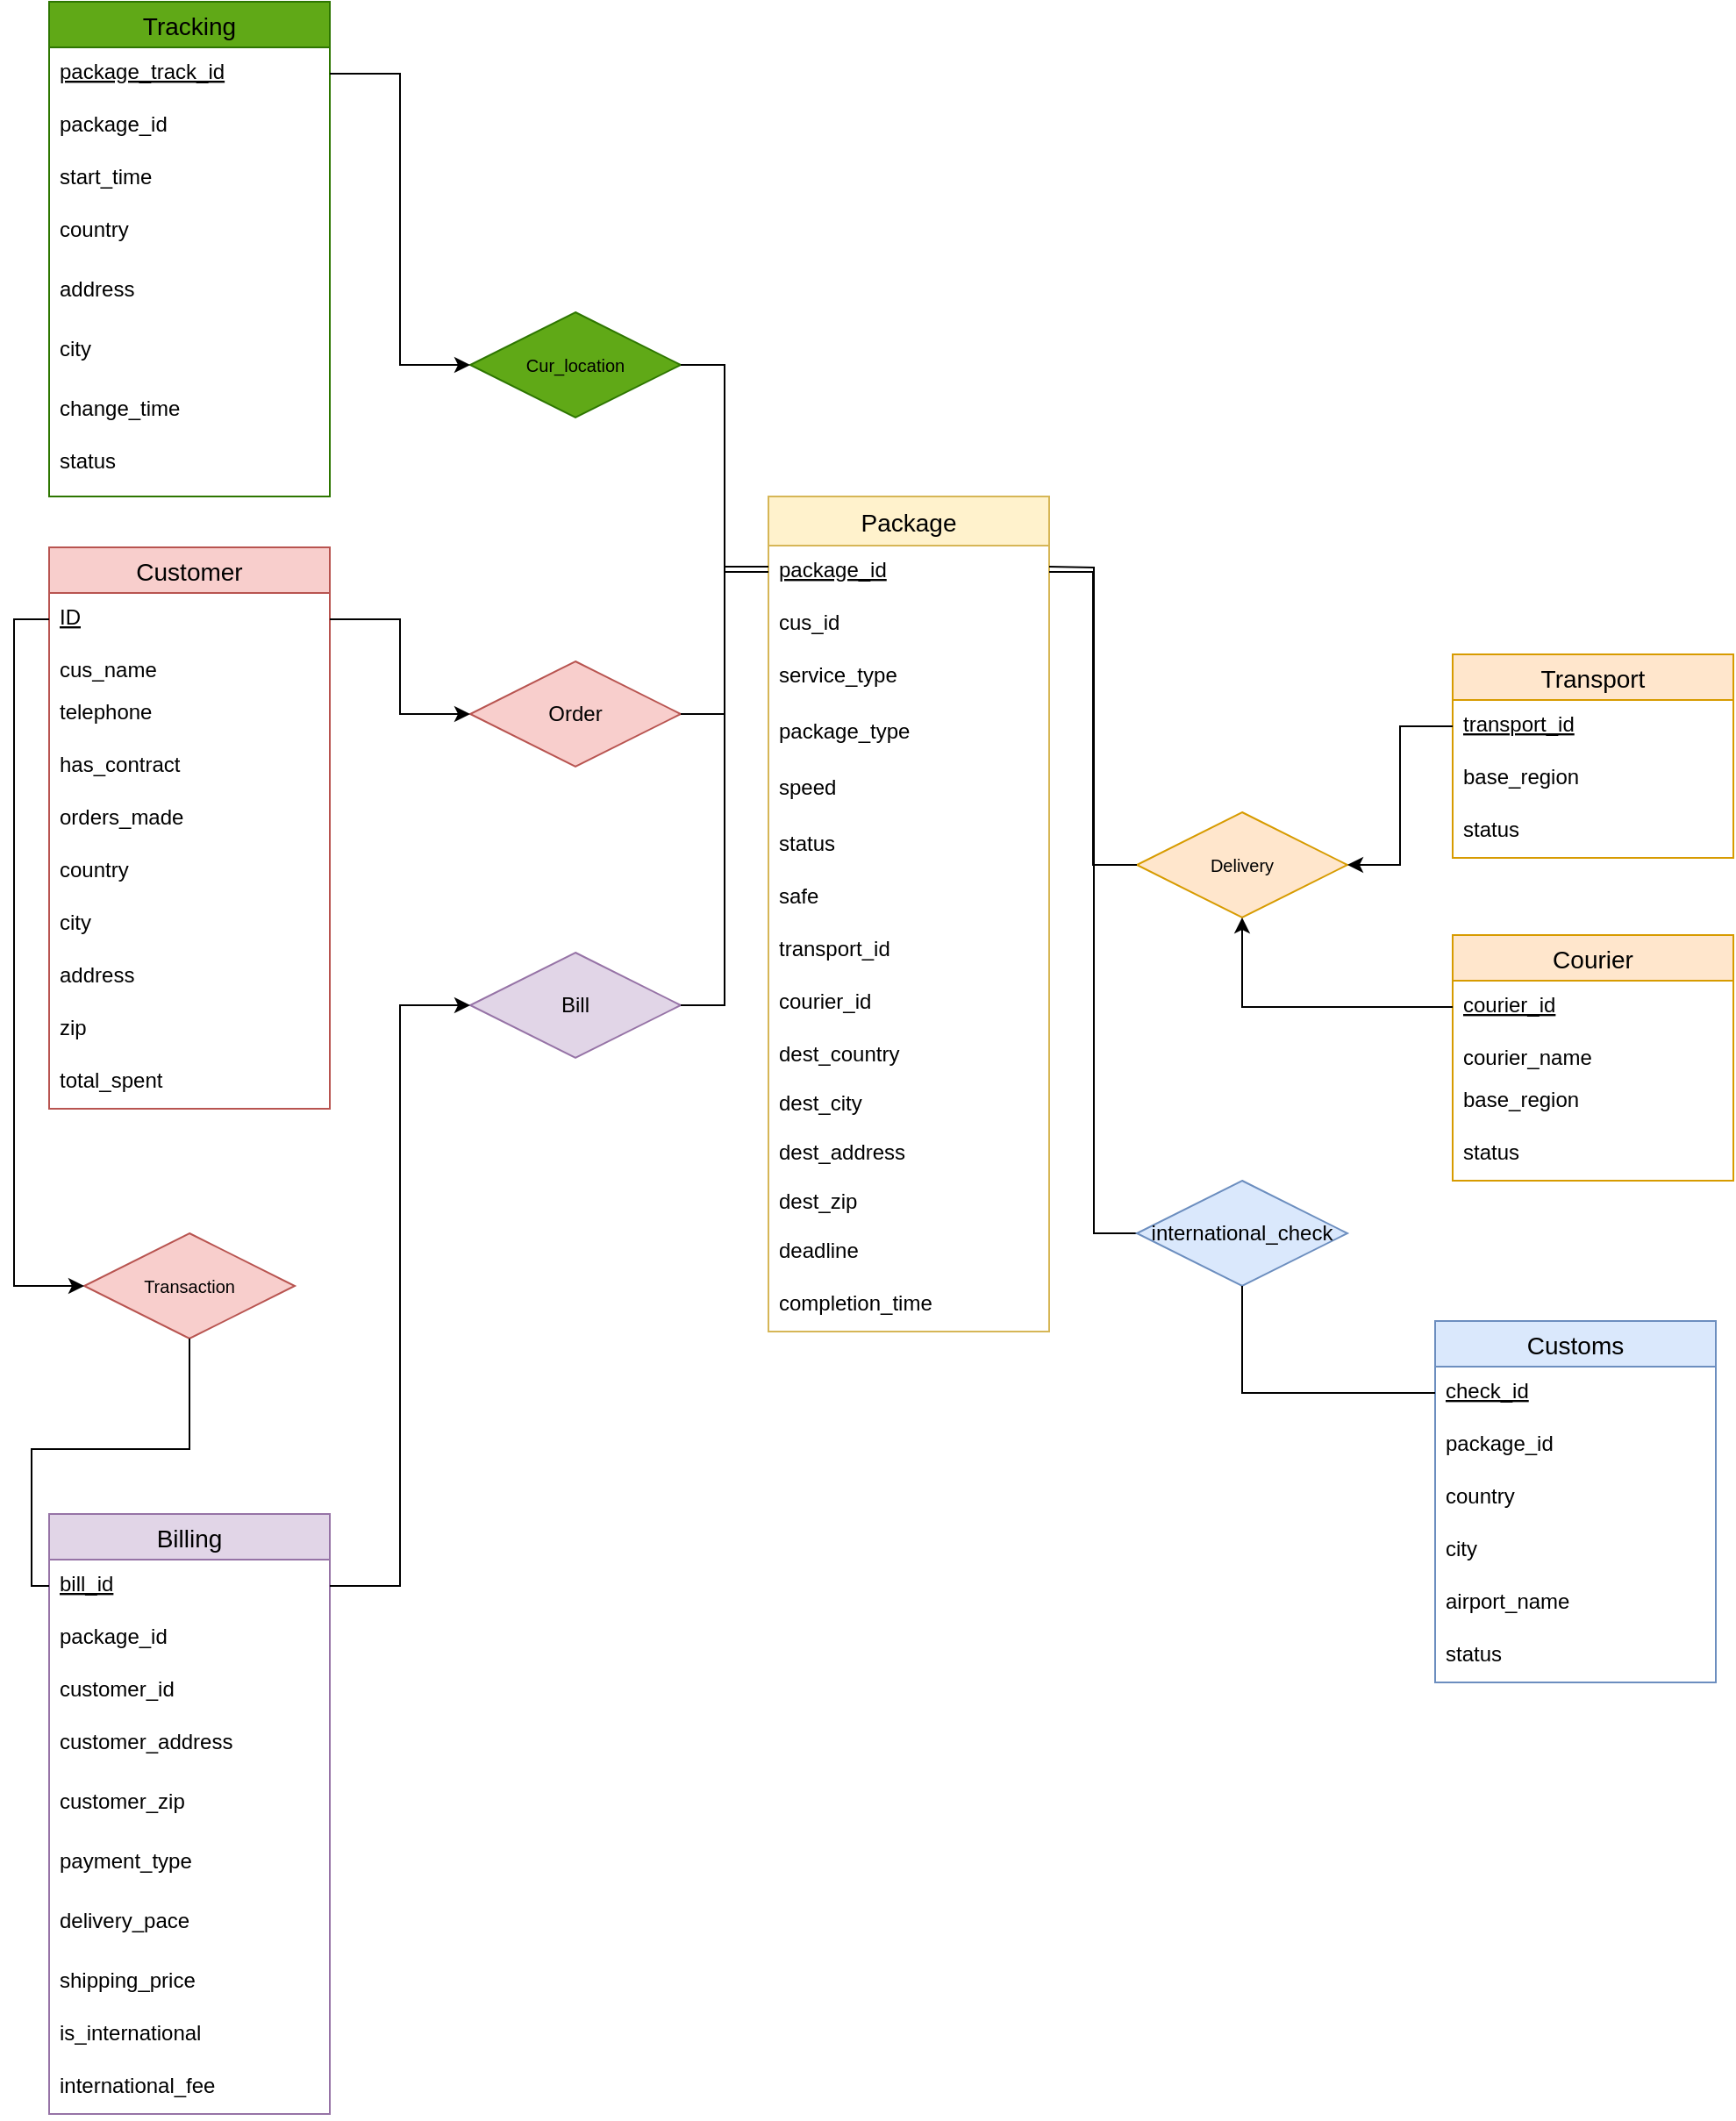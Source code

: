<mxfile version="15.9.1" type="device"><diagram id="koJY8UwnvSbC_d_8Ix5h" name="Page-1"><mxGraphModel dx="1221" dy="1781" grid="1" gridSize="10" guides="1" tooltips="1" connect="1" arrows="1" fold="1" page="1" pageScale="1" pageWidth="850" pageHeight="1100" math="0" shadow="0"><root><mxCell id="0"/><mxCell id="1" parent="0"/><mxCell id="9cZFJjr7PjpNQU2KeQ28-1" value="Customer" style="swimlane;fontStyle=0;childLayout=stackLayout;horizontal=1;startSize=26;horizontalStack=0;resizeParent=1;resizeParentMax=0;resizeLast=0;collapsible=1;marginBottom=0;align=center;fontSize=14;fillColor=#f8cecc;strokeColor=#b85450;" parent="1" vertex="1"><mxGeometry x="60" y="189" width="160" height="320" as="geometry"/></mxCell><mxCell id="9cZFJjr7PjpNQU2KeQ28-3" value="ID" style="text;strokeColor=none;fillColor=none;spacingLeft=4;spacingRight=4;overflow=hidden;rotatable=0;points=[[0,0.5],[1,0.5]];portConstraint=eastwest;fontSize=12;fontStyle=4" parent="9cZFJjr7PjpNQU2KeQ28-1" vertex="1"><mxGeometry y="26" width="160" height="30" as="geometry"/></mxCell><mxCell id="9cZFJjr7PjpNQU2KeQ28-2" value="cus_name" style="text;strokeColor=none;fillColor=none;spacingLeft=4;spacingRight=4;overflow=hidden;rotatable=0;points=[[0,0.5],[1,0.5]];portConstraint=eastwest;fontSize=12;" parent="9cZFJjr7PjpNQU2KeQ28-1" vertex="1"><mxGeometry y="56" width="160" height="24" as="geometry"/></mxCell><mxCell id="9cZFJjr7PjpNQU2KeQ28-4" value="telephone" style="text;strokeColor=none;fillColor=none;spacingLeft=4;spacingRight=4;overflow=hidden;rotatable=0;points=[[0,0.5],[1,0.5]];portConstraint=eastwest;fontSize=12;" parent="9cZFJjr7PjpNQU2KeQ28-1" vertex="1"><mxGeometry y="80" width="160" height="30" as="geometry"/></mxCell><mxCell id="5gE7UW1ZOhuIMJWghKTe-147" value="has_contract" style="text;strokeColor=none;fillColor=none;spacingLeft=4;spacingRight=4;overflow=hidden;rotatable=0;points=[[0,0.5],[1,0.5]];portConstraint=eastwest;fontSize=12;" parent="9cZFJjr7PjpNQU2KeQ28-1" vertex="1"><mxGeometry y="110" width="160" height="30" as="geometry"/></mxCell><mxCell id="uJ6g4mxrUOPwUEhdy2Fn-29" value="orders_made" style="text;strokeColor=none;fillColor=none;spacingLeft=4;spacingRight=4;overflow=hidden;rotatable=0;points=[[0,0.5],[1,0.5]];portConstraint=eastwest;fontSize=12;" vertex="1" parent="9cZFJjr7PjpNQU2KeQ28-1"><mxGeometry y="140" width="160" height="30" as="geometry"/></mxCell><mxCell id="uJ6g4mxrUOPwUEhdy2Fn-10" value="country" style="text;strokeColor=none;fillColor=none;spacingLeft=4;spacingRight=4;overflow=hidden;rotatable=0;points=[[0,0.5],[1,0.5]];portConstraint=eastwest;fontSize=12;" vertex="1" parent="9cZFJjr7PjpNQU2KeQ28-1"><mxGeometry y="170" width="160" height="30" as="geometry"/></mxCell><mxCell id="uJ6g4mxrUOPwUEhdy2Fn-11" value="city" style="text;strokeColor=none;fillColor=none;spacingLeft=4;spacingRight=4;overflow=hidden;rotatable=0;points=[[0,0.5],[1,0.5]];portConstraint=eastwest;fontSize=12;" vertex="1" parent="9cZFJjr7PjpNQU2KeQ28-1"><mxGeometry y="200" width="160" height="30" as="geometry"/></mxCell><mxCell id="9cZFJjr7PjpNQU2KeQ28-6" value="address" style="text;strokeColor=none;fillColor=none;spacingLeft=4;spacingRight=4;overflow=hidden;rotatable=0;points=[[0,0.5],[1,0.5]];portConstraint=eastwest;fontSize=12;" parent="9cZFJjr7PjpNQU2KeQ28-1" vertex="1"><mxGeometry y="230" width="160" height="30" as="geometry"/></mxCell><mxCell id="uJ6g4mxrUOPwUEhdy2Fn-6" value="zip" style="text;strokeColor=none;fillColor=none;spacingLeft=4;spacingRight=4;overflow=hidden;rotatable=0;points=[[0,0.5],[1,0.5]];portConstraint=eastwest;fontSize=12;" vertex="1" parent="9cZFJjr7PjpNQU2KeQ28-1"><mxGeometry y="260" width="160" height="30" as="geometry"/></mxCell><mxCell id="5gE7UW1ZOhuIMJWghKTe-20" value="total_spent" style="text;strokeColor=none;fillColor=none;spacingLeft=4;spacingRight=4;overflow=hidden;rotatable=0;points=[[0,0.5],[1,0.5]];portConstraint=eastwest;fontSize=12;" parent="9cZFJjr7PjpNQU2KeQ28-1" vertex="1"><mxGeometry y="290" width="160" height="30" as="geometry"/></mxCell><mxCell id="9cZFJjr7PjpNQU2KeQ28-9" value="Package" style="swimlane;fontStyle=0;childLayout=stackLayout;horizontal=1;startSize=28;horizontalStack=0;resizeParent=1;resizeParentMax=0;resizeLast=0;collapsible=1;marginBottom=0;align=center;fontSize=14;fillColor=#fff2cc;strokeColor=#d6b656;" parent="1" vertex="1"><mxGeometry x="470" y="160" width="160" height="476" as="geometry"/></mxCell><mxCell id="9cZFJjr7PjpNQU2KeQ28-10" value="package_id" style="text;strokeColor=none;fillColor=none;spacingLeft=4;spacingRight=4;overflow=hidden;rotatable=0;points=[[0,0.5],[1,0.5]];portConstraint=eastwest;fontSize=12;fontStyle=4" parent="9cZFJjr7PjpNQU2KeQ28-9" vertex="1"><mxGeometry y="28" width="160" height="30" as="geometry"/></mxCell><mxCell id="uJ6g4mxrUOPwUEhdy2Fn-30" value="cus_id" style="text;strokeColor=none;fillColor=none;spacingLeft=4;spacingRight=4;overflow=hidden;rotatable=0;points=[[0,0.5],[1,0.5]];portConstraint=eastwest;fontSize=12;fontStyle=0" vertex="1" parent="9cZFJjr7PjpNQU2KeQ28-9"><mxGeometry y="58" width="160" height="30" as="geometry"/></mxCell><mxCell id="5gE7UW1ZOhuIMJWghKTe-18" value="service_type&#10;    &#10;    " style="text;strokeColor=none;fillColor=none;spacingLeft=4;spacingRight=4;overflow=hidden;rotatable=0;points=[[0,0.5],[1,0.5]];portConstraint=eastwest;fontSize=12;fontStyle=0" parent="9cZFJjr7PjpNQU2KeQ28-9" vertex="1"><mxGeometry y="88" width="160" height="32" as="geometry"/></mxCell><mxCell id="uJ6g4mxrUOPwUEhdy2Fn-24" value="package_type" style="text;strokeColor=none;fillColor=none;spacingLeft=4;spacingRight=4;overflow=hidden;rotatable=0;points=[[0,0.5],[1,0.5]];portConstraint=eastwest;fontSize=12;fontStyle=0" vertex="1" parent="9cZFJjr7PjpNQU2KeQ28-9"><mxGeometry y="120" width="160" height="32" as="geometry"/></mxCell><mxCell id="uJ6g4mxrUOPwUEhdy2Fn-28" value="speed" style="text;strokeColor=none;fillColor=none;spacingLeft=4;spacingRight=4;overflow=hidden;rotatable=0;points=[[0,0.5],[1,0.5]];portConstraint=eastwest;fontSize=12;fontStyle=0" vertex="1" parent="9cZFJjr7PjpNQU2KeQ28-9"><mxGeometry y="152" width="160" height="32" as="geometry"/></mxCell><mxCell id="5gE7UW1ZOhuIMJWghKTe-22" value="status" style="text;strokeColor=none;fillColor=none;spacingLeft=4;spacingRight=4;overflow=hidden;rotatable=0;points=[[0,0.5],[1,0.5]];portConstraint=eastwest;fontSize=12;fontStyle=0" parent="9cZFJjr7PjpNQU2KeQ28-9" vertex="1"><mxGeometry y="184" width="160" height="30" as="geometry"/></mxCell><mxCell id="5gE7UW1ZOhuIMJWghKTe-66" value="safe" style="text;strokeColor=none;fillColor=none;spacingLeft=4;spacingRight=4;overflow=hidden;rotatable=0;points=[[0,0.5],[1,0.5]];portConstraint=eastwest;fontSize=12;fontStyle=0" parent="9cZFJjr7PjpNQU2KeQ28-9" vertex="1"><mxGeometry y="214" width="160" height="30" as="geometry"/></mxCell><mxCell id="5gE7UW1ZOhuIMJWghKTe-114" value="transport_id" style="text;strokeColor=none;fillColor=none;spacingLeft=4;spacingRight=4;overflow=hidden;rotatable=0;points=[[0,0.5],[1,0.5]];portConstraint=eastwest;fontSize=12;" parent="9cZFJjr7PjpNQU2KeQ28-9" vertex="1"><mxGeometry y="244" width="160" height="30" as="geometry"/></mxCell><mxCell id="uJ6g4mxrUOPwUEhdy2Fn-26" value="courier_id" style="text;strokeColor=none;fillColor=none;spacingLeft=4;spacingRight=4;overflow=hidden;rotatable=0;points=[[0,0.5],[1,0.5]];portConstraint=eastwest;fontSize=12;" vertex="1" parent="9cZFJjr7PjpNQU2KeQ28-9"><mxGeometry y="274" width="160" height="30" as="geometry"/></mxCell><mxCell id="5gE7UW1ZOhuIMJWghKTe-85" value="dest_country" style="text;strokeColor=none;fillColor=none;spacingLeft=4;spacingRight=4;overflow=hidden;rotatable=0;points=[[0,0.5],[1,0.5]];portConstraint=eastwest;fontSize=12;" parent="9cZFJjr7PjpNQU2KeQ28-9" vertex="1"><mxGeometry y="304" width="160" height="28" as="geometry"/></mxCell><mxCell id="uJ6g4mxrUOPwUEhdy2Fn-12" value="dest_city" style="text;strokeColor=none;fillColor=none;spacingLeft=4;spacingRight=4;overflow=hidden;rotatable=0;points=[[0,0.5],[1,0.5]];portConstraint=eastwest;fontSize=12;" vertex="1" parent="9cZFJjr7PjpNQU2KeQ28-9"><mxGeometry y="332" width="160" height="28" as="geometry"/></mxCell><mxCell id="uJ6g4mxrUOPwUEhdy2Fn-13" value="dest_address" style="text;strokeColor=none;fillColor=none;spacingLeft=4;spacingRight=4;overflow=hidden;rotatable=0;points=[[0,0.5],[1,0.5]];portConstraint=eastwest;fontSize=12;" vertex="1" parent="9cZFJjr7PjpNQU2KeQ28-9"><mxGeometry y="360" width="160" height="28" as="geometry"/></mxCell><mxCell id="uJ6g4mxrUOPwUEhdy2Fn-14" value="dest_zip" style="text;strokeColor=none;fillColor=none;spacingLeft=4;spacingRight=4;overflow=hidden;rotatable=0;points=[[0,0.5],[1,0.5]];portConstraint=eastwest;fontSize=12;" vertex="1" parent="9cZFJjr7PjpNQU2KeQ28-9"><mxGeometry y="388" width="160" height="28" as="geometry"/></mxCell><mxCell id="5gE7UW1ZOhuIMJWghKTe-25" value="deadline" style="text;strokeColor=none;fillColor=none;spacingLeft=4;spacingRight=4;overflow=hidden;rotatable=0;points=[[0,0.5],[1,0.5]];portConstraint=eastwest;fontSize=12;" parent="9cZFJjr7PjpNQU2KeQ28-9" vertex="1"><mxGeometry y="416" width="160" height="30" as="geometry"/></mxCell><mxCell id="5gE7UW1ZOhuIMJWghKTe-26" value="completion_time" style="text;strokeColor=none;fillColor=none;spacingLeft=4;spacingRight=4;overflow=hidden;rotatable=0;points=[[0,0.5],[1,0.5]];portConstraint=eastwest;fontSize=12;" parent="9cZFJjr7PjpNQU2KeQ28-9" vertex="1"><mxGeometry y="446" width="160" height="30" as="geometry"/></mxCell><mxCell id="5gE7UW1ZOhuIMJWghKTe-54" value="Order" style="shape=rhombus;perimeter=rhombusPerimeter;whiteSpace=wrap;html=1;align=center;fillColor=#f8cecc;strokeColor=#b85450;" parent="1" vertex="1"><mxGeometry x="300" y="254" width="120" height="60" as="geometry"/></mxCell><mxCell id="5gE7UW1ZOhuIMJWghKTe-55" style="edgeStyle=orthogonalEdgeStyle;rounded=0;orthogonalLoop=1;jettySize=auto;html=1;exitX=1;exitY=0.5;exitDx=0;exitDy=0;entryX=0;entryY=0.5;entryDx=0;entryDy=0;" parent="1" source="9cZFJjr7PjpNQU2KeQ28-3" target="5gE7UW1ZOhuIMJWghKTe-54" edge="1"><mxGeometry relative="1" as="geometry"/></mxCell><mxCell id="5gE7UW1ZOhuIMJWghKTe-80" value="Billing" style="swimlane;fontStyle=0;childLayout=stackLayout;horizontal=1;startSize=26;horizontalStack=0;resizeParent=1;resizeParentMax=0;resizeLast=0;collapsible=1;marginBottom=0;align=center;fontSize=14;fillColor=#e1d5e7;strokeColor=#9673a6;" parent="1" vertex="1"><mxGeometry x="60" y="740" width="160" height="342" as="geometry"/></mxCell><mxCell id="5gE7UW1ZOhuIMJWghKTe-91" value="bill_id" style="text;strokeColor=none;fillColor=none;spacingLeft=4;spacingRight=4;overflow=hidden;rotatable=0;points=[[0,0.5],[1,0.5]];portConstraint=eastwest;fontSize=12;fontStyle=4" parent="5gE7UW1ZOhuIMJWghKTe-80" vertex="1"><mxGeometry y="26" width="160" height="30" as="geometry"/></mxCell><mxCell id="5gE7UW1ZOhuIMJWghKTe-145" value="package_id" style="text;strokeColor=none;fillColor=none;spacingLeft=4;spacingRight=4;overflow=hidden;rotatable=0;points=[[0,0.5],[1,0.5]];portConstraint=eastwest;fontSize=12;fontStyle=0" parent="5gE7UW1ZOhuIMJWghKTe-80" vertex="1"><mxGeometry y="56" width="160" height="30" as="geometry"/></mxCell><mxCell id="5gE7UW1ZOhuIMJWghKTe-82" value="customer_id" style="text;strokeColor=none;fillColor=none;spacingLeft=4;spacingRight=4;overflow=hidden;rotatable=0;points=[[0,0.5],[1,0.5]];portConstraint=eastwest;fontSize=12;" parent="5gE7UW1ZOhuIMJWghKTe-80" vertex="1"><mxGeometry y="86" width="160" height="30" as="geometry"/></mxCell><mxCell id="uJ6g4mxrUOPwUEhdy2Fn-5" value="customer_address" style="text;strokeColor=none;fillColor=none;spacingLeft=4;spacingRight=4;overflow=hidden;rotatable=0;points=[[0,0.5],[1,0.5]];portConstraint=eastwest;fontSize=12;" vertex="1" parent="5gE7UW1ZOhuIMJWghKTe-80"><mxGeometry y="116" width="160" height="34" as="geometry"/></mxCell><mxCell id="uJ6g4mxrUOPwUEhdy2Fn-7" value="customer_zip" style="text;strokeColor=none;fillColor=none;spacingLeft=4;spacingRight=4;overflow=hidden;rotatable=0;points=[[0,0.5],[1,0.5]];portConstraint=eastwest;fontSize=12;" vertex="1" parent="5gE7UW1ZOhuIMJWghKTe-80"><mxGeometry y="150" width="160" height="34" as="geometry"/></mxCell><mxCell id="uJ6g4mxrUOPwUEhdy2Fn-19" value="payment_type" style="text;strokeColor=none;fillColor=none;spacingLeft=4;spacingRight=4;overflow=hidden;rotatable=0;points=[[0,0.5],[1,0.5]];portConstraint=eastwest;fontSize=12;" vertex="1" parent="5gE7UW1ZOhuIMJWghKTe-80"><mxGeometry y="184" width="160" height="34" as="geometry"/></mxCell><mxCell id="uJ6g4mxrUOPwUEhdy2Fn-27" value="delivery_pace" style="text;strokeColor=none;fillColor=none;spacingLeft=4;spacingRight=4;overflow=hidden;rotatable=0;points=[[0,0.5],[1,0.5]];portConstraint=eastwest;fontSize=12;" vertex="1" parent="5gE7UW1ZOhuIMJWghKTe-80"><mxGeometry y="218" width="160" height="34" as="geometry"/></mxCell><mxCell id="5gE7UW1ZOhuIMJWghKTe-89" value="shipping_price" style="text;strokeColor=none;fillColor=none;spacingLeft=4;spacingRight=4;overflow=hidden;rotatable=0;points=[[0,0.5],[1,0.5]];portConstraint=eastwest;fontSize=12;" parent="5gE7UW1ZOhuIMJWghKTe-80" vertex="1"><mxGeometry y="252" width="160" height="30" as="geometry"/></mxCell><mxCell id="uJ6g4mxrUOPwUEhdy2Fn-25" value="is_international" style="text;strokeColor=none;fillColor=none;spacingLeft=4;spacingRight=4;overflow=hidden;rotatable=0;points=[[0,0.5],[1,0.5]];portConstraint=eastwest;fontSize=12;" vertex="1" parent="5gE7UW1ZOhuIMJWghKTe-80"><mxGeometry y="282" width="160" height="30" as="geometry"/></mxCell><mxCell id="uJ6g4mxrUOPwUEhdy2Fn-16" value="international_fee" style="text;strokeColor=none;fillColor=none;spacingLeft=4;spacingRight=4;overflow=hidden;rotatable=0;points=[[0,0.5],[1,0.5]];portConstraint=eastwest;fontSize=12;" vertex="1" parent="5gE7UW1ZOhuIMJWghKTe-80"><mxGeometry y="312" width="160" height="30" as="geometry"/></mxCell><mxCell id="5gE7UW1ZOhuIMJWghKTe-87" value="Bill" style="shape=rhombus;perimeter=rhombusPerimeter;whiteSpace=wrap;html=1;align=center;fillColor=#e1d5e7;strokeColor=#9673a6;" parent="1" vertex="1"><mxGeometry x="300" y="420" width="120" height="60" as="geometry"/></mxCell><mxCell id="5gE7UW1ZOhuIMJWghKTe-103" style="edgeStyle=orthogonalEdgeStyle;rounded=0;orthogonalLoop=1;jettySize=auto;html=1;exitX=1;exitY=0.5;exitDx=0;exitDy=0;entryX=0;entryY=0.5;entryDx=0;entryDy=0;fontSize=10;" parent="1" source="5gE7UW1ZOhuIMJWghKTe-91" target="5gE7UW1ZOhuIMJWghKTe-87" edge="1"><mxGeometry relative="1" as="geometry"/></mxCell><mxCell id="5gE7UW1ZOhuIMJWghKTe-104" value="" style="endArrow=none;html=1;rounded=0;fontSize=10;exitX=1;exitY=0.5;exitDx=0;exitDy=0;edgeStyle=elbowEdgeStyle;" parent="1" source="5gE7UW1ZOhuIMJWghKTe-87" edge="1"><mxGeometry relative="1" as="geometry"><mxPoint x="250" y="379.41" as="sourcePoint"/><mxPoint x="470" y="200" as="targetPoint"/></mxGeometry></mxCell><mxCell id="5gE7UW1ZOhuIMJWghKTe-106" value="" style="endArrow=none;html=1;rounded=0;fontSize=10;entryX=0;entryY=0.5;entryDx=0;entryDy=0;edgeStyle=orthogonalEdgeStyle;" parent="1" target="5gE7UW1ZOhuIMJWghKTe-57" edge="1"><mxGeometry relative="1" as="geometry"><mxPoint x="630" y="200" as="sourcePoint"/><mxPoint x="730" y="270" as="targetPoint"/></mxGeometry></mxCell><mxCell id="5gE7UW1ZOhuIMJWghKTe-109" value="Transport" style="swimlane;fontStyle=0;childLayout=stackLayout;horizontal=1;startSize=26;horizontalStack=0;resizeParent=1;resizeParentMax=0;resizeLast=0;collapsible=1;marginBottom=0;align=center;fontSize=14;fillColor=#ffe6cc;strokeColor=#d79b00;" parent="1" vertex="1"><mxGeometry x="860" y="250" width="160" height="116" as="geometry"/></mxCell><mxCell id="5gE7UW1ZOhuIMJWghKTe-110" value="transport_id" style="text;strokeColor=none;fillColor=none;spacingLeft=4;spacingRight=4;overflow=hidden;rotatable=0;points=[[0,0.5],[1,0.5]];portConstraint=eastwest;fontSize=12;fontStyle=4" parent="5gE7UW1ZOhuIMJWghKTe-109" vertex="1"><mxGeometry y="26" width="160" height="30" as="geometry"/></mxCell><mxCell id="5gE7UW1ZOhuIMJWghKTe-113" value="base_region" style="text;strokeColor=none;fillColor=none;spacingLeft=4;spacingRight=4;overflow=hidden;rotatable=0;points=[[0,0.5],[1,0.5]];portConstraint=eastwest;fontSize=12;" parent="5gE7UW1ZOhuIMJWghKTe-109" vertex="1"><mxGeometry y="56" width="160" height="30" as="geometry"/></mxCell><mxCell id="5gE7UW1ZOhuIMJWghKTe-133" value="status" style="text;strokeColor=none;fillColor=none;spacingLeft=4;spacingRight=4;overflow=hidden;rotatable=0;points=[[0,0.5],[1,0.5]];portConstraint=eastwest;fontSize=12;" parent="5gE7UW1ZOhuIMJWghKTe-109" vertex="1"><mxGeometry y="86" width="160" height="30" as="geometry"/></mxCell><mxCell id="5gE7UW1ZOhuIMJWghKTe-115" value="Courier" style="swimlane;fontStyle=0;childLayout=stackLayout;horizontal=1;startSize=26;horizontalStack=0;resizeParent=1;resizeParentMax=0;resizeLast=0;collapsible=1;marginBottom=0;align=center;fontSize=14;fillColor=#ffe6cc;strokeColor=#d79b00;" parent="1" vertex="1"><mxGeometry x="860" y="410" width="160" height="140" as="geometry"/></mxCell><mxCell id="5gE7UW1ZOhuIMJWghKTe-116" value="courier_id" style="text;strokeColor=none;fillColor=none;spacingLeft=4;spacingRight=4;overflow=hidden;rotatable=0;points=[[0,0.5],[1,0.5]];portConstraint=eastwest;fontSize=12;fontStyle=4" parent="5gE7UW1ZOhuIMJWghKTe-115" vertex="1"><mxGeometry y="26" width="160" height="30" as="geometry"/></mxCell><mxCell id="5gE7UW1ZOhuIMJWghKTe-117" value="courier_name" style="text;strokeColor=none;fillColor=none;spacingLeft=4;spacingRight=4;overflow=hidden;rotatable=0;points=[[0,0.5],[1,0.5]];portConstraint=eastwest;fontSize=12;" parent="5gE7UW1ZOhuIMJWghKTe-115" vertex="1"><mxGeometry y="56" width="160" height="24" as="geometry"/></mxCell><mxCell id="5gE7UW1ZOhuIMJWghKTe-118" value="base_region" style="text;strokeColor=none;fillColor=none;spacingLeft=4;spacingRight=4;overflow=hidden;rotatable=0;points=[[0,0.5],[1,0.5]];portConstraint=eastwest;fontSize=12;" parent="5gE7UW1ZOhuIMJWghKTe-115" vertex="1"><mxGeometry y="80" width="160" height="30" as="geometry"/></mxCell><mxCell id="uJ6g4mxrUOPwUEhdy2Fn-21" value="status" style="text;strokeColor=none;fillColor=none;spacingLeft=4;spacingRight=4;overflow=hidden;rotatable=0;points=[[0,0.5],[1,0.5]];portConstraint=eastwest;fontSize=12;" vertex="1" parent="5gE7UW1ZOhuIMJWghKTe-115"><mxGeometry y="110" width="160" height="30" as="geometry"/></mxCell><mxCell id="5gE7UW1ZOhuIMJWghKTe-119" value="Delivery" style="shape=rhombus;perimeter=rhombusPerimeter;whiteSpace=wrap;html=1;align=center;fontSize=10;fillColor=#ffe6cc;strokeColor=#d79b00;" parent="1" vertex="1"><mxGeometry x="680" y="340" width="120" height="60" as="geometry"/></mxCell><mxCell id="5gE7UW1ZOhuIMJWghKTe-120" value="" style="endArrow=none;html=1;rounded=0;fontSize=10;entryX=0;entryY=0.5;entryDx=0;entryDy=0;exitX=1;exitY=0.5;exitDx=0;exitDy=0;edgeStyle=orthogonalEdgeStyle;" parent="1" source="9cZFJjr7PjpNQU2KeQ28-10" target="5gE7UW1ZOhuIMJWghKTe-119" edge="1"><mxGeometry relative="1" as="geometry"><mxPoint x="660" y="270" as="sourcePoint"/><mxPoint x="820" y="270" as="targetPoint"/></mxGeometry></mxCell><mxCell id="5gE7UW1ZOhuIMJWghKTe-121" style="edgeStyle=orthogonalEdgeStyle;rounded=0;orthogonalLoop=1;jettySize=auto;html=1;exitX=0;exitY=0.5;exitDx=0;exitDy=0;entryX=1;entryY=0.5;entryDx=0;entryDy=0;fontSize=10;" parent="1" source="5gE7UW1ZOhuIMJWghKTe-110" target="5gE7UW1ZOhuIMJWghKTe-119" edge="1"><mxGeometry relative="1" as="geometry"/></mxCell><mxCell id="5gE7UW1ZOhuIMJWghKTe-122" style="edgeStyle=orthogonalEdgeStyle;rounded=0;orthogonalLoop=1;jettySize=auto;html=1;exitX=0;exitY=0.5;exitDx=0;exitDy=0;entryX=0.5;entryY=1;entryDx=0;entryDy=0;fontSize=10;" parent="1" source="5gE7UW1ZOhuIMJWghKTe-116" target="5gE7UW1ZOhuIMJWghKTe-119" edge="1"><mxGeometry relative="1" as="geometry"/></mxCell><mxCell id="5gE7UW1ZOhuIMJWghKTe-123" value="Customs" style="swimlane;fontStyle=0;childLayout=stackLayout;horizontal=1;startSize=26;horizontalStack=0;resizeParent=1;resizeParentMax=0;resizeLast=0;collapsible=1;marginBottom=0;align=center;fontSize=14;fillColor=#dae8fc;strokeColor=#6c8ebf;" parent="1" vertex="1"><mxGeometry x="850" y="630" width="160" height="206" as="geometry"/></mxCell><mxCell id="5gE7UW1ZOhuIMJWghKTe-127" value="check_id" style="text;strokeColor=none;fillColor=none;spacingLeft=4;spacingRight=4;overflow=hidden;rotatable=0;points=[[0,0.5],[1,0.5]];portConstraint=eastwest;fontSize=12;fontStyle=4" parent="5gE7UW1ZOhuIMJWghKTe-123" vertex="1"><mxGeometry y="26" width="160" height="30" as="geometry"/></mxCell><mxCell id="uJ6g4mxrUOPwUEhdy2Fn-23" value="package_id" style="text;strokeColor=none;fillColor=none;spacingLeft=4;spacingRight=4;overflow=hidden;rotatable=0;points=[[0,0.5],[1,0.5]];portConstraint=eastwest;fontSize=12;fontStyle=0" vertex="1" parent="5gE7UW1ZOhuIMJWghKTe-123"><mxGeometry y="56" width="160" height="30" as="geometry"/></mxCell><mxCell id="5gE7UW1ZOhuIMJWghKTe-124" value="country" style="text;strokeColor=none;fillColor=none;spacingLeft=4;spacingRight=4;overflow=hidden;rotatable=0;points=[[0,0.5],[1,0.5]];portConstraint=eastwest;fontSize=12;" parent="5gE7UW1ZOhuIMJWghKTe-123" vertex="1"><mxGeometry y="86" width="160" height="30" as="geometry"/></mxCell><mxCell id="uJ6g4mxrUOPwUEhdy2Fn-18" value="city" style="text;strokeColor=none;fillColor=none;spacingLeft=4;spacingRight=4;overflow=hidden;rotatable=0;points=[[0,0.5],[1,0.5]];portConstraint=eastwest;fontSize=12;" vertex="1" parent="5gE7UW1ZOhuIMJWghKTe-123"><mxGeometry y="116" width="160" height="30" as="geometry"/></mxCell><mxCell id="5gE7UW1ZOhuIMJWghKTe-141" value="airport_name" style="text;strokeColor=none;fillColor=none;spacingLeft=4;spacingRight=4;overflow=hidden;rotatable=0;points=[[0,0.5],[1,0.5]];portConstraint=eastwest;fontSize=12;" parent="5gE7UW1ZOhuIMJWghKTe-123" vertex="1"><mxGeometry y="146" width="160" height="30" as="geometry"/></mxCell><mxCell id="5gE7UW1ZOhuIMJWghKTe-125" value="status" style="text;strokeColor=none;fillColor=none;spacingLeft=4;spacingRight=4;overflow=hidden;rotatable=0;points=[[0,0.5],[1,0.5]];portConstraint=eastwest;fontSize=12;" parent="5gE7UW1ZOhuIMJWghKTe-123" vertex="1"><mxGeometry y="176" width="160" height="30" as="geometry"/></mxCell><mxCell id="5gE7UW1ZOhuIMJWghKTe-57" value="international_check" style="shape=rhombus;perimeter=rhombusPerimeter;whiteSpace=wrap;html=1;align=center;fillColor=#dae8fc;strokeColor=#6c8ebf;" parent="1" vertex="1"><mxGeometry x="680" y="550" width="120" height="60" as="geometry"/></mxCell><mxCell id="5gE7UW1ZOhuIMJWghKTe-131" value="" style="edgeStyle=orthogonalEdgeStyle;rounded=0;orthogonalLoop=1;jettySize=auto;html=1;exitX=0;exitY=0.5;exitDx=0;exitDy=0;fontSize=10;endArrow=none;" parent="1" source="5gE7UW1ZOhuIMJWghKTe-127" target="5gE7UW1ZOhuIMJWghKTe-57" edge="1"><mxGeometry relative="1" as="geometry"><mxPoint x="740" y="670" as="targetPoint"/><mxPoint x="860" y="981" as="sourcePoint"/></mxGeometry></mxCell><mxCell id="5gE7UW1ZOhuIMJWghKTe-134" value="Tracking" style="swimlane;fontStyle=0;childLayout=stackLayout;horizontal=1;startSize=26;horizontalStack=0;resizeParent=1;resizeParentMax=0;resizeLast=0;collapsible=1;marginBottom=0;align=center;fontSize=14;fillColor=#60a917;strokeColor=#2D7600;fontColor=#000000;" parent="1" vertex="1"><mxGeometry x="60" y="-122" width="160" height="282" as="geometry"/></mxCell><mxCell id="5gE7UW1ZOhuIMJWghKTe-135" value="package_track_id" style="text;strokeColor=none;fillColor=none;spacingLeft=4;spacingRight=4;overflow=hidden;rotatable=0;points=[[0,0.5],[1,0.5]];portConstraint=eastwest;fontSize=12;fontStyle=4" parent="5gE7UW1ZOhuIMJWghKTe-134" vertex="1"><mxGeometry y="26" width="160" height="30" as="geometry"/></mxCell><mxCell id="uJ6g4mxrUOPwUEhdy2Fn-9" value="package_id" style="text;strokeColor=none;fillColor=none;spacingLeft=4;spacingRight=4;overflow=hidden;rotatable=0;points=[[0,0.5],[1,0.5]];portConstraint=eastwest;fontSize=12;fontStyle=0" vertex="1" parent="5gE7UW1ZOhuIMJWghKTe-134"><mxGeometry y="56" width="160" height="30" as="geometry"/></mxCell><mxCell id="uJ6g4mxrUOPwUEhdy2Fn-8" value="start_time" style="text;strokeColor=none;fillColor=none;spacingLeft=4;spacingRight=4;overflow=hidden;rotatable=0;points=[[0,0.5],[1,0.5]];portConstraint=eastwest;fontSize=12;fontStyle=0" vertex="1" parent="5gE7UW1ZOhuIMJWghKTe-134"><mxGeometry y="86" width="160" height="30" as="geometry"/></mxCell><mxCell id="5gE7UW1ZOhuIMJWghKTe-136" value="country" style="text;strokeColor=none;fillColor=none;spacingLeft=4;spacingRight=4;overflow=hidden;rotatable=0;points=[[0,0.5],[1,0.5]];portConstraint=eastwest;fontSize=12;" parent="5gE7UW1ZOhuIMJWghKTe-134" vertex="1"><mxGeometry y="116" width="160" height="34" as="geometry"/></mxCell><mxCell id="uJ6g4mxrUOPwUEhdy2Fn-32" value="address" style="text;strokeColor=none;fillColor=none;spacingLeft=4;spacingRight=4;overflow=hidden;rotatable=0;points=[[0,0.5],[1,0.5]];portConstraint=eastwest;fontSize=12;" vertex="1" parent="5gE7UW1ZOhuIMJWghKTe-134"><mxGeometry y="150" width="160" height="34" as="geometry"/></mxCell><mxCell id="uJ6g4mxrUOPwUEhdy2Fn-31" value="city" style="text;strokeColor=none;fillColor=none;spacingLeft=4;spacingRight=4;overflow=hidden;rotatable=0;points=[[0,0.5],[1,0.5]];portConstraint=eastwest;fontSize=12;" vertex="1" parent="5gE7UW1ZOhuIMJWghKTe-134"><mxGeometry y="184" width="160" height="34" as="geometry"/></mxCell><mxCell id="uJ6g4mxrUOPwUEhdy2Fn-1" value="change_time" style="text;strokeColor=none;fillColor=none;spacingLeft=4;spacingRight=4;overflow=hidden;rotatable=0;points=[[0,0.5],[1,0.5]];portConstraint=eastwest;fontSize=12;" vertex="1" parent="5gE7UW1ZOhuIMJWghKTe-134"><mxGeometry y="218" width="160" height="30" as="geometry"/></mxCell><mxCell id="uJ6g4mxrUOPwUEhdy2Fn-15" value="status" style="text;strokeColor=none;fillColor=none;spacingLeft=4;spacingRight=4;overflow=hidden;rotatable=0;points=[[0,0.5],[1,0.5]];portConstraint=eastwest;fontSize=12;" vertex="1" parent="5gE7UW1ZOhuIMJWghKTe-134"><mxGeometry y="248" width="160" height="30" as="geometry"/></mxCell><mxCell id="uJ6g4mxrUOPwUEhdy2Fn-2" style="text;strokeColor=none;fillColor=none;spacingLeft=4;spacingRight=4;overflow=hidden;rotatable=0;points=[[0,0.5],[1,0.5]];portConstraint=eastwest;fontSize=12;" vertex="1" parent="5gE7UW1ZOhuIMJWghKTe-134"><mxGeometry y="278" width="160" height="4" as="geometry"/></mxCell><mxCell id="5gE7UW1ZOhuIMJWghKTe-138" value="&lt;font color=&quot;#000000&quot;&gt;Cur_location&lt;/font&gt;" style="shape=rhombus;perimeter=rhombusPerimeter;whiteSpace=wrap;html=1;align=center;fontSize=10;fillColor=#60a917;fontColor=#ffffff;strokeColor=#2D7600;" parent="1" vertex="1"><mxGeometry x="300" y="55" width="120" height="60" as="geometry"/></mxCell><mxCell id="5gE7UW1ZOhuIMJWghKTe-139" value="" style="endArrow=none;html=1;rounded=0;fontSize=10;fontColor=#000000;exitX=1;exitY=0.5;exitDx=0;exitDy=0;entryX=0;entryY=0.5;entryDx=0;entryDy=0;edgeStyle=orthogonalEdgeStyle;" parent="1" source="5gE7UW1ZOhuIMJWghKTe-138" target="9cZFJjr7PjpNQU2KeQ28-10" edge="1"><mxGeometry relative="1" as="geometry"><mxPoint x="440" y="84.41" as="sourcePoint"/><mxPoint x="600" y="84.41" as="targetPoint"/></mxGeometry></mxCell><mxCell id="5gE7UW1ZOhuIMJWghKTe-140" style="edgeStyle=orthogonalEdgeStyle;rounded=0;orthogonalLoop=1;jettySize=auto;html=1;exitX=1;exitY=0.5;exitDx=0;exitDy=0;entryX=0;entryY=0.5;entryDx=0;entryDy=0;fontSize=10;fontColor=#000000;" parent="1" source="5gE7UW1ZOhuIMJWghKTe-135" target="5gE7UW1ZOhuIMJWghKTe-138" edge="1"><mxGeometry relative="1" as="geometry"/></mxCell><mxCell id="5gE7UW1ZOhuIMJWghKTe-143" value="" style="endArrow=none;html=1;rounded=0;fontSize=10;fontColor=#000000;exitX=1;exitY=0.5;exitDx=0;exitDy=0;edgeStyle=elbowEdgeStyle;" parent="1" source="5gE7UW1ZOhuIMJWghKTe-54" edge="1"><mxGeometry relative="1" as="geometry"><mxPoint x="460" y="420" as="sourcePoint"/><mxPoint x="470" y="200" as="targetPoint"/></mxGeometry></mxCell><mxCell id="5gE7UW1ZOhuIMJWghKTe-144" value="Transaction" style="shape=rhombus;perimeter=rhombusPerimeter;whiteSpace=wrap;html=1;align=center;fontSize=10;fillColor=#f8cecc;strokeColor=#b85450;" parent="1" vertex="1"><mxGeometry x="80" y="580" width="120" height="60" as="geometry"/></mxCell><mxCell id="5gE7UW1ZOhuIMJWghKTe-150" value="" style="endArrow=none;html=1;rounded=0;fontSize=10;fontColor=#000000;exitX=0.5;exitY=1;exitDx=0;exitDy=0;entryX=0;entryY=0.5;entryDx=0;entryDy=0;edgeStyle=orthogonalEdgeStyle;" parent="1" source="5gE7UW1ZOhuIMJWghKTe-144" target="5gE7UW1ZOhuIMJWghKTe-91" edge="1"><mxGeometry relative="1" as="geometry"><mxPoint x="310" y="770" as="sourcePoint"/><mxPoint x="470" y="770" as="targetPoint"/></mxGeometry></mxCell><mxCell id="5gE7UW1ZOhuIMJWghKTe-151" style="edgeStyle=orthogonalEdgeStyle;rounded=0;orthogonalLoop=1;jettySize=auto;html=1;exitX=0;exitY=0.5;exitDx=0;exitDy=0;entryX=0;entryY=0.5;entryDx=0;entryDy=0;fontSize=10;fontColor=#000000;" parent="1" source="9cZFJjr7PjpNQU2KeQ28-3" target="5gE7UW1ZOhuIMJWghKTe-144" edge="1"><mxGeometry relative="1" as="geometry"/></mxCell></root></mxGraphModel></diagram></mxfile>
